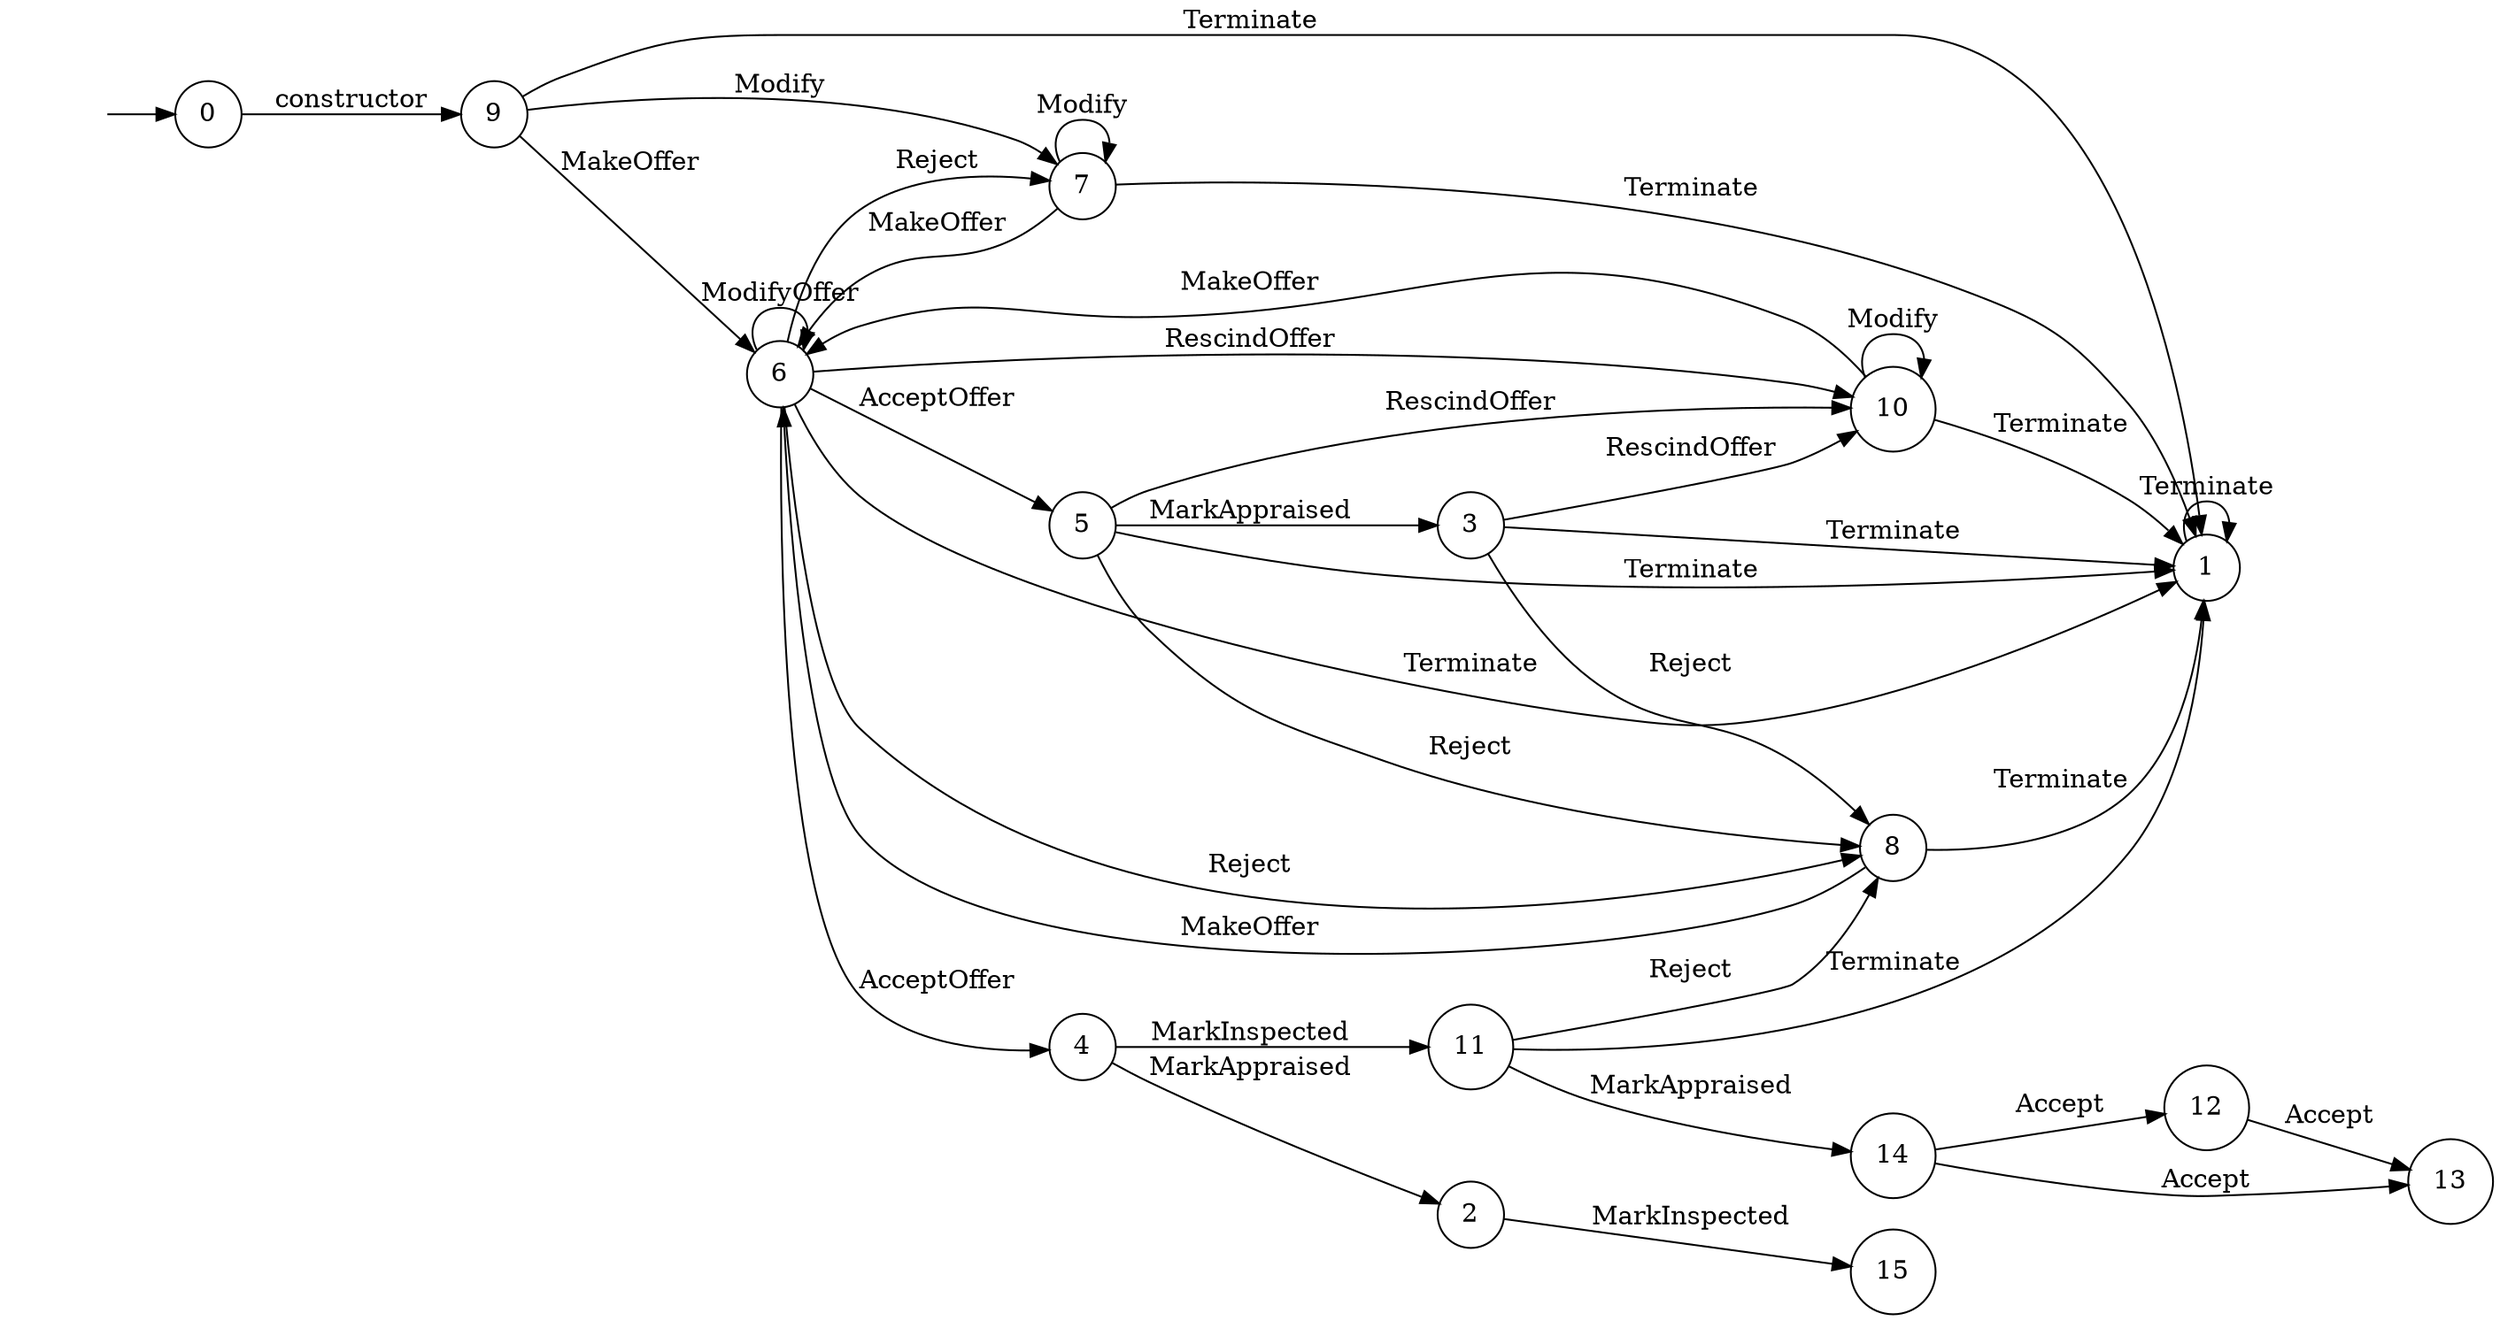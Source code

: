 digraph "Dapp-Automata-data/fuzzer/testnetdata-model-rq1/AssetTransfer/FSM-16" {
	graph [rankdir=LR]
	"" [label="" shape=plaintext]
	10 [label=10 shape=circle]
	5 [label=5 shape=circle]
	2 [label=2 shape=circle]
	6 [label=6 shape=circle]
	15 [label=15 shape=circle]
	12 [label=12 shape=circle]
	4 [label=4 shape=circle]
	8 [label=8 shape=circle]
	3 [label=3 shape=circle]
	13 [label=13 shape=circle]
	11 [label=11 shape=circle]
	1 [label=1 shape=circle]
	7 [label=7 shape=circle]
	0 [label=0 shape=circle]
	14 [label=14 shape=circle]
	9 [label=9 shape=circle]
	"" -> 0 [label=""]
	0 -> 9 [label=constructor]
	9 -> 6 [label=MakeOffer]
	9 -> 1 [label=Terminate]
	9 -> 7 [label=Modify]
	10 -> 6 [label=MakeOffer]
	10 -> 1 [label=Terminate]
	10 -> 10 [label=Modify]
	7 -> 6 [label=MakeOffer]
	7 -> 1 [label=Terminate]
	7 -> 7 [label=Modify]
	1 -> 1 [label=Terminate]
	6 -> 1 [label=Terminate]
	6 -> 4 [label=AcceptOffer]
	6 -> 5 [label=AcceptOffer]
	6 -> 10 [label=RescindOffer]
	6 -> 8 [label=Reject]
	6 -> 7 [label=Reject]
	6 -> 6 [label=ModifyOffer]
	8 -> 6 [label=MakeOffer]
	8 -> 1 [label=Terminate]
	5 -> 1 [label=Terminate]
	5 -> 10 [label=RescindOffer]
	5 -> 3 [label=MarkAppraised]
	5 -> 8 [label=Reject]
	14 -> 13 [label=Accept]
	14 -> 12 [label=Accept]
	12 -> 13 [label=Accept]
	3 -> 1 [label=Terminate]
	3 -> 10 [label=RescindOffer]
	3 -> 8 [label=Reject]
	2 -> 15 [label=MarkInspected]
	11 -> 1 [label=Terminate]
	11 -> 14 [label=MarkAppraised]
	11 -> 8 [label=Reject]
	4 -> 2 [label=MarkAppraised]
	4 -> 11 [label=MarkInspected]
}
